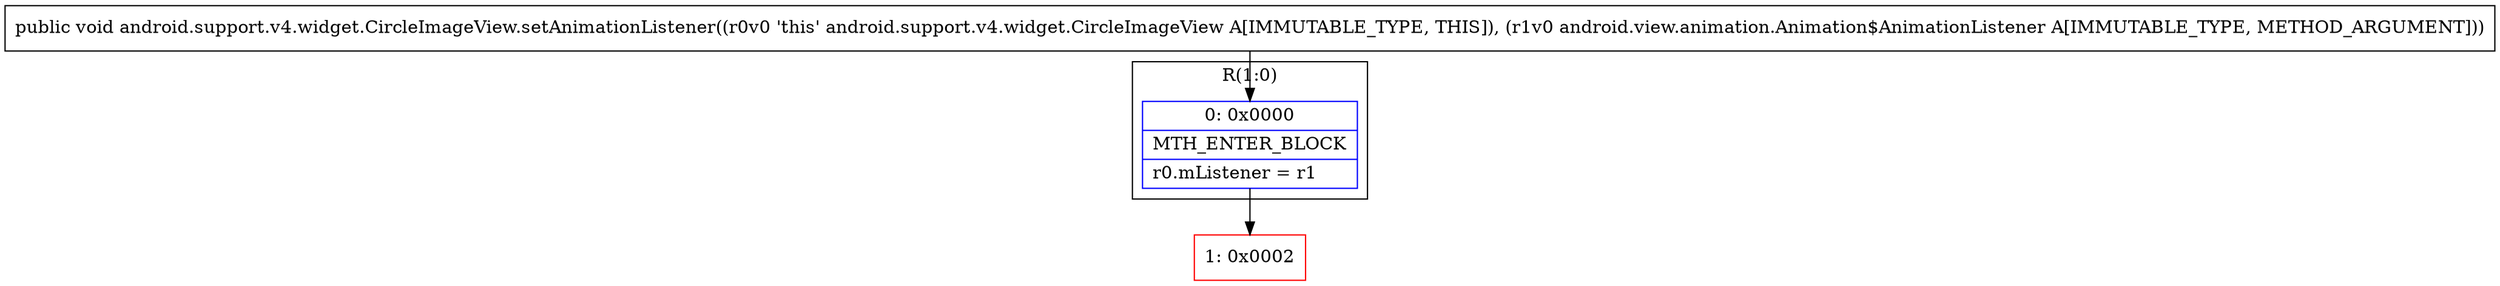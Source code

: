 digraph "CFG forandroid.support.v4.widget.CircleImageView.setAnimationListener(Landroid\/view\/animation\/Animation$AnimationListener;)V" {
subgraph cluster_Region_249062627 {
label = "R(1:0)";
node [shape=record,color=blue];
Node_0 [shape=record,label="{0\:\ 0x0000|MTH_ENTER_BLOCK\l|r0.mListener = r1\l}"];
}
Node_1 [shape=record,color=red,label="{1\:\ 0x0002}"];
MethodNode[shape=record,label="{public void android.support.v4.widget.CircleImageView.setAnimationListener((r0v0 'this' android.support.v4.widget.CircleImageView A[IMMUTABLE_TYPE, THIS]), (r1v0 android.view.animation.Animation$AnimationListener A[IMMUTABLE_TYPE, METHOD_ARGUMENT])) }"];
MethodNode -> Node_0;
Node_0 -> Node_1;
}

